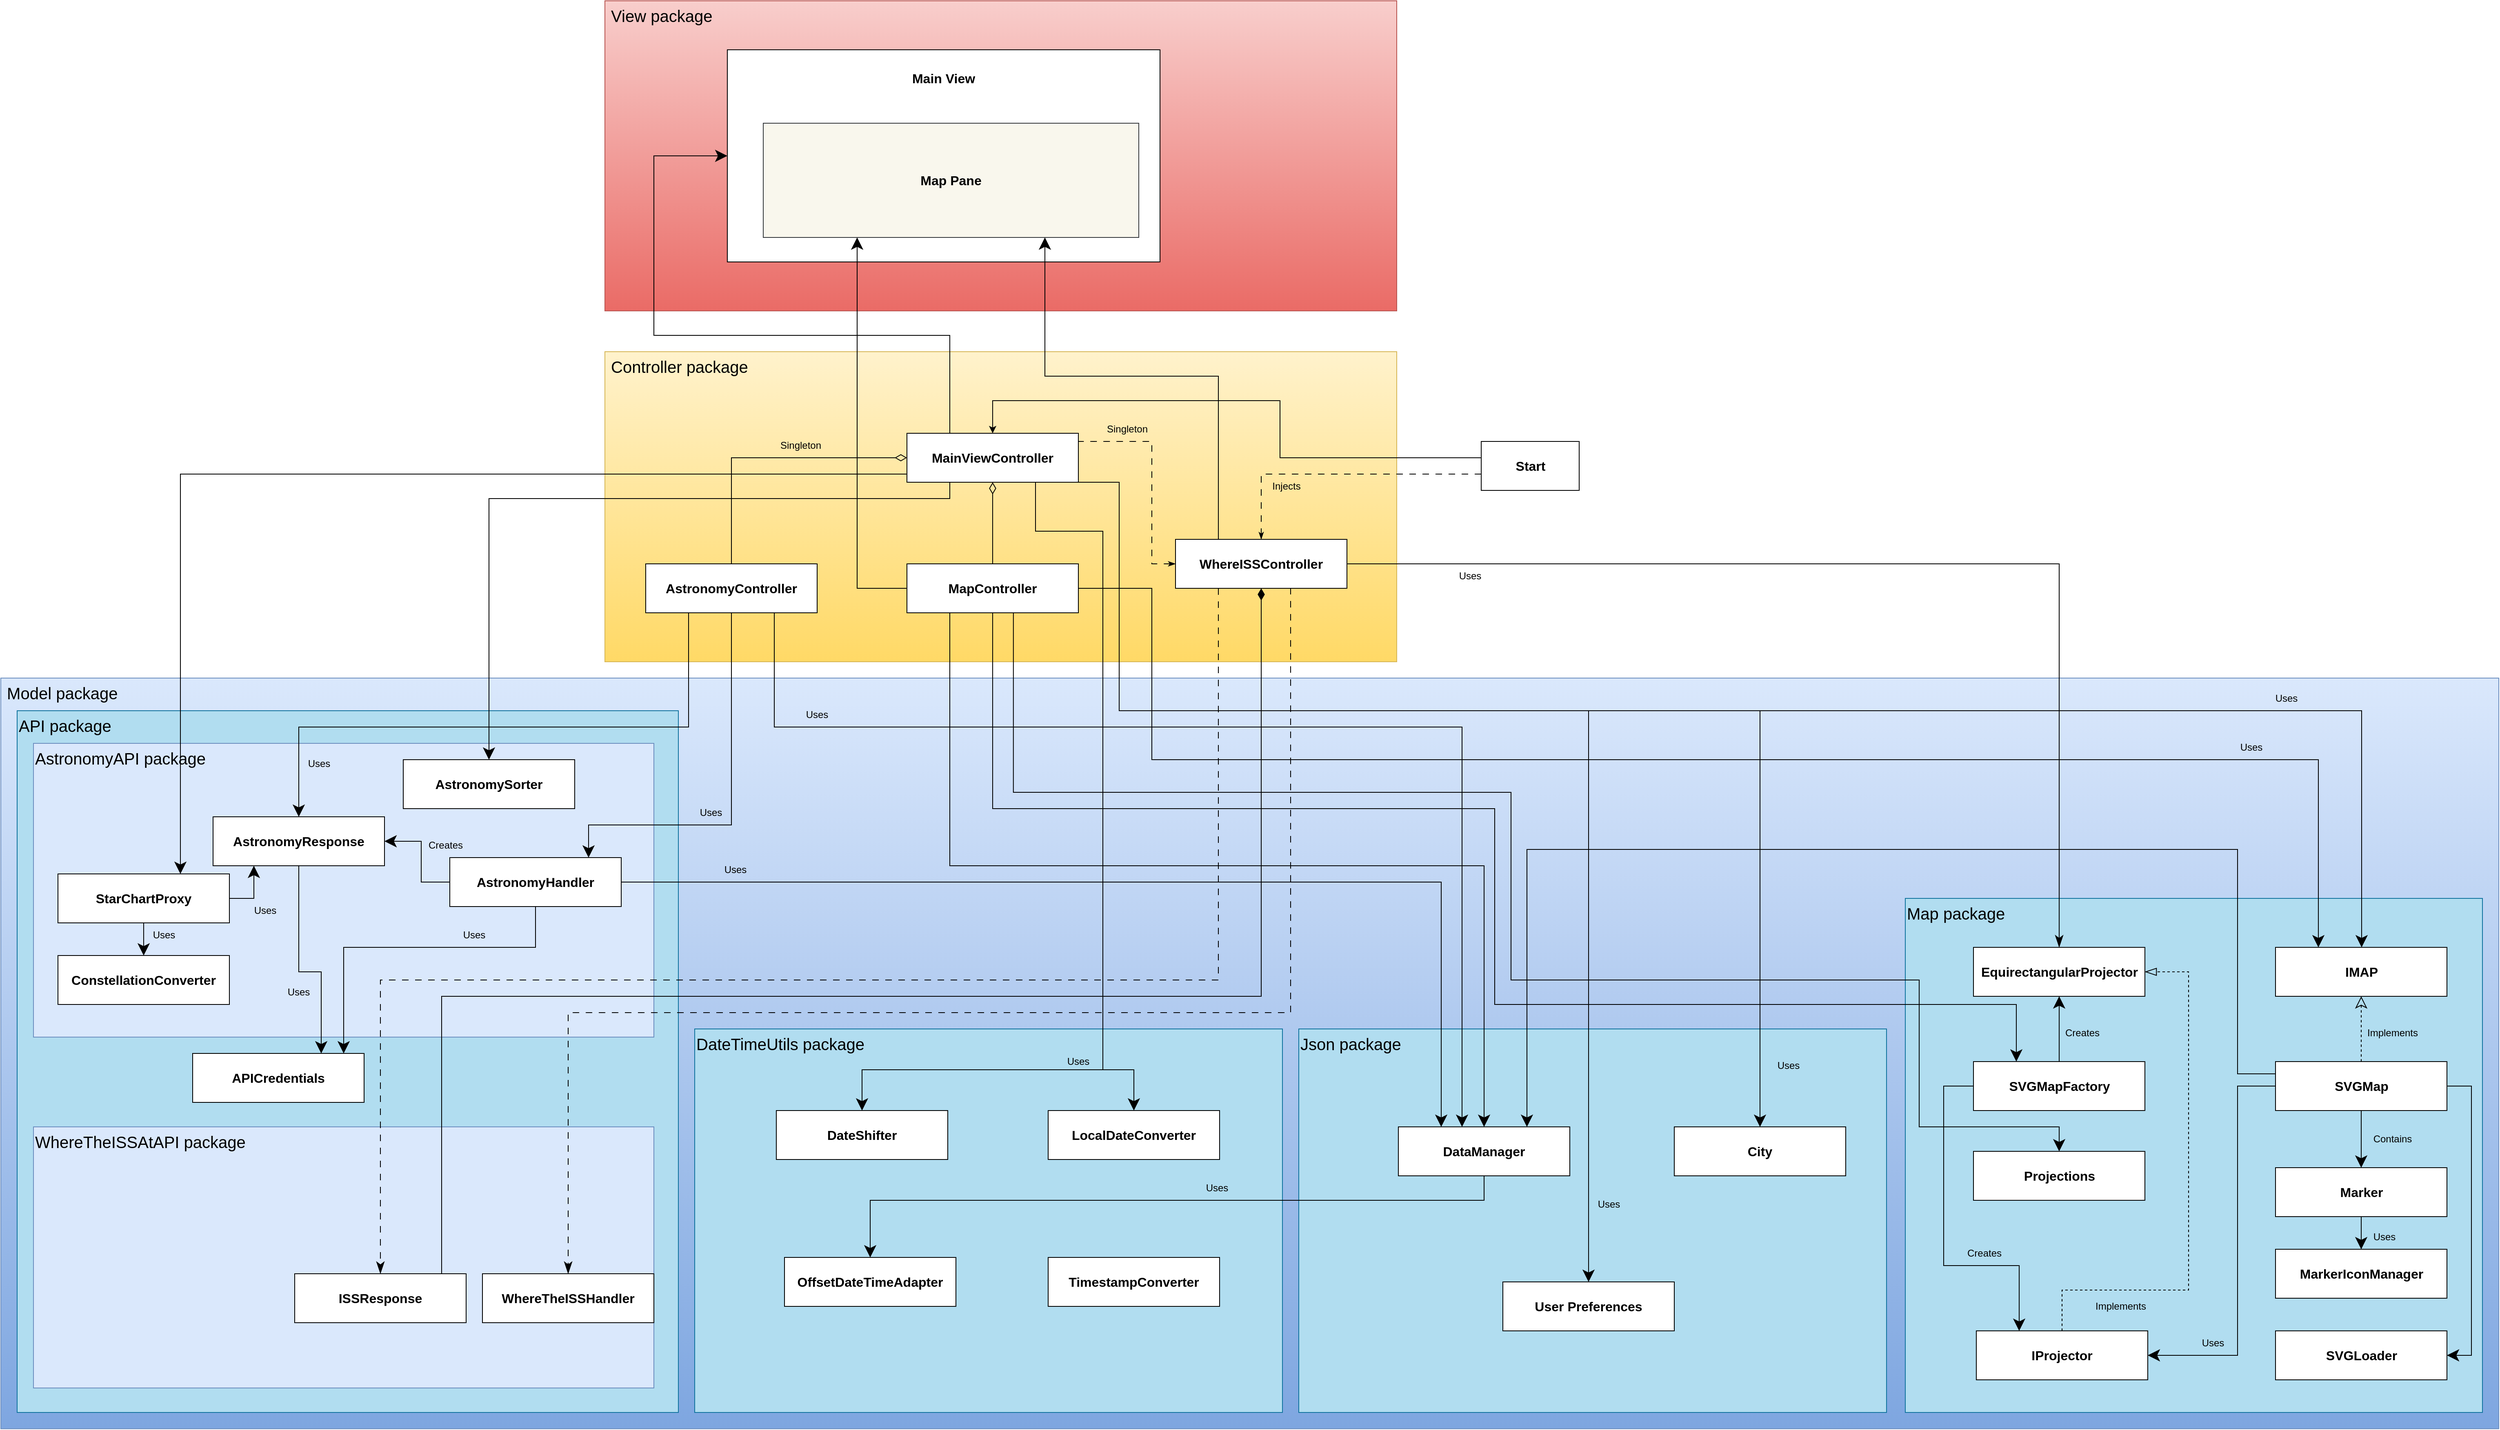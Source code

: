<mxfile version="24.9.3">
  <diagram id="MEBWKTdiZf1di6j_5z3P" name="Page-1">
    <mxGraphModel dx="4766" dy="3326" grid="1" gridSize="10" guides="1" tooltips="1" connect="1" arrows="1" fold="1" page="0" pageScale="1" pageWidth="850" pageHeight="1100" background="none" math="0" shadow="0">
      <root>
        <mxCell id="0" />
        <mxCell id="1" parent="0" />
        <mxCell id="5FIs_FhHzVRv_4ToZX-m-72" value="&lt;font style=&quot;font-size: 20px;&quot;&gt;&amp;nbsp;View package&lt;/font&gt;" style="rounded=0;whiteSpace=wrap;html=1;align=left;verticalAlign=top;fillColor=#f8cecc;strokeColor=#b85450;gradientColor=#ea6b66;" vertex="1" parent="1">
          <mxGeometry x="240" y="-870" width="970" height="380" as="geometry" />
        </mxCell>
        <mxCell id="5FIs_FhHzVRv_4ToZX-m-73" value="&lt;div&gt;&lt;font style=&quot;font-size: 16px;&quot;&gt;&lt;b&gt;&lt;br&gt;&lt;/b&gt;&lt;/font&gt;&lt;/div&gt;&lt;font style=&quot;font-size: 16px;&quot;&gt;&lt;b&gt;&lt;div&gt;&lt;b style=&quot;background-color: initial;&quot;&gt;Main View&lt;/b&gt;&lt;/div&gt;&lt;/b&gt;&lt;/font&gt;" style="rounded=0;whiteSpace=wrap;html=1;verticalAlign=top;" vertex="1" parent="1">
          <mxGeometry x="390" y="-810" width="530" height="260" as="geometry" />
        </mxCell>
        <mxCell id="5FIs_FhHzVRv_4ToZX-m-74" value="&lt;font style=&quot;font-size: 16px;&quot;&gt;&lt;b&gt;Map Pane&lt;/b&gt;&lt;/font&gt;" style="rounded=0;whiteSpace=wrap;html=1;verticalAlign=middle;fillColor=#f9f7ed;strokeColor=#36393d;" vertex="1" parent="1">
          <mxGeometry x="434" y="-720" width="460" height="140" as="geometry" />
        </mxCell>
        <mxCell id="5FIs_FhHzVRv_4ToZX-m-20" value="&lt;font style=&quot;font-size: 20px;&quot;&gt;&amp;nbsp;Model package&lt;/font&gt;" style="rounded=0;whiteSpace=wrap;html=1;align=left;verticalAlign=top;fillColor=#dae8fc;strokeColor=#6c8ebf;gradientColor=#7ea6e0;" vertex="1" parent="1">
          <mxGeometry x="-500" y="-40" width="3060" height="920" as="geometry" />
        </mxCell>
        <mxCell id="5FIs_FhHzVRv_4ToZX-m-24" value="&lt;font style=&quot;font-size: 20px;&quot;&gt;API package&lt;/font&gt;" style="rounded=0;whiteSpace=wrap;html=1;align=left;verticalAlign=top;fillColor=#b1ddf0;strokeColor=#10739e;" vertex="1" parent="1">
          <mxGeometry x="-480" width="810" height="860" as="geometry" />
        </mxCell>
        <mxCell id="5FIs_FhHzVRv_4ToZX-m-25" value="&lt;font style=&quot;font-size: 20px;&quot;&gt;WhereTheISSAtAPI package&lt;/font&gt;" style="rounded=0;whiteSpace=wrap;html=1;align=left;verticalAlign=top;fillColor=#dae8fc;strokeColor=#6c8ebf;" vertex="1" parent="1">
          <mxGeometry x="-460" y="510" width="760" height="320" as="geometry" />
        </mxCell>
        <mxCell id="5FIs_FhHzVRv_4ToZX-m-26" value="&lt;font style=&quot;font-size: 20px;&quot;&gt;AstronomyAPI package&lt;/font&gt;" style="rounded=0;whiteSpace=wrap;html=1;align=left;verticalAlign=top;fillColor=#dae8fc;strokeColor=#6c8ebf;" vertex="1" parent="1">
          <mxGeometry x="-460" y="40" width="760" height="360" as="geometry" />
        </mxCell>
        <mxCell id="5FIs_FhHzVRv_4ToZX-m-21" value="&lt;font style=&quot;font-size: 20px;&quot;&gt;Map package&lt;/font&gt;" style="rounded=0;whiteSpace=wrap;html=1;align=left;verticalAlign=top;fillColor=#b1ddf0;strokeColor=#10739e;" vertex="1" parent="1">
          <mxGeometry x="1833" y="230" width="707" height="630" as="geometry" />
        </mxCell>
        <mxCell id="5FIs_FhHzVRv_4ToZX-m-22" value="&lt;font style=&quot;font-size: 20px;&quot;&gt;Json package&lt;/font&gt;" style="rounded=0;whiteSpace=wrap;html=1;align=left;verticalAlign=top;fillColor=#b1ddf0;strokeColor=#10739e;" vertex="1" parent="1">
          <mxGeometry x="1090" y="390" width="720" height="470" as="geometry" />
        </mxCell>
        <mxCell id="5FIs_FhHzVRv_4ToZX-m-23" value="&lt;font style=&quot;font-size: 20px;&quot;&gt;DateTimeUtils package&lt;/font&gt;" style="rounded=0;whiteSpace=wrap;html=1;align=left;verticalAlign=top;fillColor=#b1ddf0;strokeColor=#10739e;" vertex="1" parent="1">
          <mxGeometry x="350" y="390" width="720" height="470" as="geometry" />
        </mxCell>
        <mxCell id="5FIs_FhHzVRv_4ToZX-m-14" value="&lt;font style=&quot;font-size: 20px;&quot;&gt;&amp;nbsp;Controller package&lt;/font&gt;" style="rounded=0;whiteSpace=wrap;html=1;align=left;verticalAlign=top;fillColor=#fff2cc;strokeColor=#d6b656;gradientColor=#ffd966;" vertex="1" parent="1">
          <mxGeometry x="240" y="-440" width="970" height="380" as="geometry" />
        </mxCell>
        <mxCell id="5FIs_FhHzVRv_4ToZX-m-5" style="edgeStyle=orthogonalEdgeStyle;rounded=0;orthogonalLoop=1;jettySize=auto;html=1;entryX=0.5;entryY=0;entryDx=0;entryDy=0;" edge="1" parent="1" source="5FIs_FhHzVRv_4ToZX-m-2" target="5FIs_FhHzVRv_4ToZX-m-3">
          <mxGeometry relative="1" as="geometry">
            <Array as="points">
              <mxPoint x="1067" y="-310" />
              <mxPoint x="1067" y="-380" />
              <mxPoint x="715" y="-380" />
            </Array>
          </mxGeometry>
        </mxCell>
        <mxCell id="5FIs_FhHzVRv_4ToZX-m-6" style="edgeStyle=orthogonalEdgeStyle;rounded=0;orthogonalLoop=1;jettySize=auto;html=1;entryX=0.5;entryY=0;entryDx=0;entryDy=0;dashed=1;dashPattern=8 8;endArrow=classicThin;endFill=1;" edge="1" parent="1" source="5FIs_FhHzVRv_4ToZX-m-2" target="5FIs_FhHzVRv_4ToZX-m-4">
          <mxGeometry relative="1" as="geometry">
            <Array as="points">
              <mxPoint x="1044" y="-290" />
            </Array>
          </mxGeometry>
        </mxCell>
        <mxCell id="5FIs_FhHzVRv_4ToZX-m-2" value="&lt;font style=&quot;font-size: 16px;&quot;&gt;&lt;b&gt;Start&lt;/b&gt;&lt;/font&gt;" style="rounded=0;whiteSpace=wrap;html=1;" vertex="1" parent="1">
          <mxGeometry x="1313.5" y="-330" width="120" height="60" as="geometry" />
        </mxCell>
        <mxCell id="5FIs_FhHzVRv_4ToZX-m-62" style="edgeStyle=orthogonalEdgeStyle;shape=connector;rounded=0;orthogonalLoop=1;jettySize=auto;html=1;exitX=0;exitY=0.75;exitDx=0;exitDy=0;strokeColor=default;align=center;verticalAlign=middle;fontFamily=Helvetica;fontSize=11;fontColor=default;labelBackgroundColor=default;startSize=12;endArrow=classic;endFill=1;endSize=12;" edge="1" parent="1" source="5FIs_FhHzVRv_4ToZX-m-3" target="5FIs_FhHzVRv_4ToZX-m-38">
          <mxGeometry relative="1" as="geometry">
            <Array as="points">
              <mxPoint x="610" y="-290" />
              <mxPoint x="-280" y="-290" />
            </Array>
          </mxGeometry>
        </mxCell>
        <mxCell id="5FIs_FhHzVRv_4ToZX-m-64" style="edgeStyle=orthogonalEdgeStyle;shape=connector;rounded=0;orthogonalLoop=1;jettySize=auto;html=1;exitX=0.25;exitY=1;exitDx=0;exitDy=0;entryX=0.5;entryY=0;entryDx=0;entryDy=0;strokeColor=default;align=center;verticalAlign=middle;fontFamily=Helvetica;fontSize=11;fontColor=default;labelBackgroundColor=default;startSize=12;endArrow=classic;endFill=1;endSize=12;" edge="1" parent="1" source="5FIs_FhHzVRv_4ToZX-m-3" target="5FIs_FhHzVRv_4ToZX-m-37">
          <mxGeometry relative="1" as="geometry">
            <Array as="points">
              <mxPoint x="663" y="-260" />
              <mxPoint x="98" y="-260" />
            </Array>
          </mxGeometry>
        </mxCell>
        <mxCell id="5FIs_FhHzVRv_4ToZX-m-69" style="edgeStyle=orthogonalEdgeStyle;shape=connector;rounded=0;orthogonalLoop=1;jettySize=auto;html=1;exitX=0.75;exitY=1;exitDx=0;exitDy=0;entryX=0.5;entryY=0;entryDx=0;entryDy=0;strokeColor=default;align=center;verticalAlign=middle;fontFamily=Helvetica;fontSize=11;fontColor=default;labelBackgroundColor=default;startSize=12;endArrow=classic;endFill=1;endSize=12;" edge="1" parent="1" source="5FIs_FhHzVRv_4ToZX-m-3" target="5FIs_FhHzVRv_4ToZX-m-65">
          <mxGeometry relative="1" as="geometry">
            <Array as="points">
              <mxPoint x="768" y="-220" />
              <mxPoint x="850" y="-220" />
              <mxPoint x="850" y="440" />
              <mxPoint x="555" y="440" />
            </Array>
          </mxGeometry>
        </mxCell>
        <mxCell id="5FIs_FhHzVRv_4ToZX-m-70" style="edgeStyle=orthogonalEdgeStyle;shape=connector;rounded=0;orthogonalLoop=1;jettySize=auto;html=1;exitX=0.75;exitY=1;exitDx=0;exitDy=0;entryX=0.5;entryY=0;entryDx=0;entryDy=0;strokeColor=default;align=center;verticalAlign=middle;fontFamily=Helvetica;fontSize=11;fontColor=default;labelBackgroundColor=default;startSize=12;endArrow=classic;endFill=1;endSize=12;" edge="1" parent="1" source="5FIs_FhHzVRv_4ToZX-m-3" target="5FIs_FhHzVRv_4ToZX-m-66">
          <mxGeometry relative="1" as="geometry">
            <Array as="points">
              <mxPoint x="768" y="-220" />
              <mxPoint x="850" y="-220" />
              <mxPoint x="850" y="440" />
              <mxPoint x="888" y="440" />
            </Array>
          </mxGeometry>
        </mxCell>
        <mxCell id="5FIs_FhHzVRv_4ToZX-m-77" style="edgeStyle=orthogonalEdgeStyle;shape=connector;rounded=0;orthogonalLoop=1;jettySize=auto;html=1;exitX=1;exitY=1;exitDx=0;exitDy=0;entryX=0.5;entryY=0;entryDx=0;entryDy=0;strokeColor=default;align=center;verticalAlign=middle;fontFamily=Helvetica;fontSize=11;fontColor=default;labelBackgroundColor=default;startSize=12;endArrow=classic;endFill=1;endSize=12;" edge="1" parent="1" source="5FIs_FhHzVRv_4ToZX-m-3" target="5FIs_FhHzVRv_4ToZX-m-76">
          <mxGeometry relative="1" as="geometry">
            <Array as="points">
              <mxPoint x="870" y="-280" />
              <mxPoint x="870" />
              <mxPoint x="1655" />
            </Array>
          </mxGeometry>
        </mxCell>
        <mxCell id="5FIs_FhHzVRv_4ToZX-m-79" style="edgeStyle=orthogonalEdgeStyle;shape=connector;rounded=0;orthogonalLoop=1;jettySize=auto;html=1;exitX=1;exitY=1;exitDx=0;exitDy=0;entryX=0.5;entryY=0;entryDx=0;entryDy=0;strokeColor=default;align=center;verticalAlign=middle;fontFamily=Helvetica;fontSize=11;fontColor=default;labelBackgroundColor=default;startSize=12;endArrow=classic;endFill=1;endSize=12;" edge="1" parent="1" source="5FIs_FhHzVRv_4ToZX-m-3" target="5FIs_FhHzVRv_4ToZX-m-78">
          <mxGeometry relative="1" as="geometry">
            <Array as="points">
              <mxPoint x="870" y="-280" />
              <mxPoint x="870" />
              <mxPoint x="1445" />
            </Array>
          </mxGeometry>
        </mxCell>
        <mxCell id="5FIs_FhHzVRv_4ToZX-m-93" style="edgeStyle=orthogonalEdgeStyle;shape=connector;rounded=0;orthogonalLoop=1;jettySize=auto;html=1;exitX=1;exitY=1;exitDx=0;exitDy=0;strokeColor=default;align=center;verticalAlign=middle;fontFamily=Helvetica;fontSize=11;fontColor=default;labelBackgroundColor=default;startSize=12;endArrow=classic;endFill=1;endSize=12;" edge="1" parent="1" source="5FIs_FhHzVRv_4ToZX-m-3" target="5FIs_FhHzVRv_4ToZX-m-80">
          <mxGeometry relative="1" as="geometry">
            <Array as="points">
              <mxPoint x="870" y="-280" />
              <mxPoint x="870" />
              <mxPoint x="2392" />
            </Array>
          </mxGeometry>
        </mxCell>
        <mxCell id="5FIs_FhHzVRv_4ToZX-m-114" style="edgeStyle=orthogonalEdgeStyle;shape=connector;rounded=0;orthogonalLoop=1;jettySize=auto;html=1;exitX=0.25;exitY=0;exitDx=0;exitDy=0;entryX=0;entryY=0.5;entryDx=0;entryDy=0;strokeColor=default;align=center;verticalAlign=middle;fontFamily=Helvetica;fontSize=11;fontColor=default;labelBackgroundColor=default;startSize=12;endArrow=classic;endFill=1;endSize=12;" edge="1" parent="1" source="5FIs_FhHzVRv_4ToZX-m-3" target="5FIs_FhHzVRv_4ToZX-m-73">
          <mxGeometry relative="1" as="geometry">
            <Array as="points">
              <mxPoint x="663" y="-460" />
              <mxPoint x="300" y="-460" />
              <mxPoint x="300" y="-680" />
            </Array>
          </mxGeometry>
        </mxCell>
        <mxCell id="5FIs_FhHzVRv_4ToZX-m-3" value="&lt;font style=&quot;font-size: 16px;&quot;&gt;&lt;b&gt;MainViewController&lt;/b&gt;&lt;/font&gt;" style="rounded=0;whiteSpace=wrap;html=1;" vertex="1" parent="1">
          <mxGeometry x="610" y="-340" width="210" height="60" as="geometry" />
        </mxCell>
        <mxCell id="5FIs_FhHzVRv_4ToZX-m-7" style="edgeStyle=orthogonalEdgeStyle;rounded=0;orthogonalLoop=1;jettySize=auto;html=1;dashed=1;dashPattern=8 8;startArrow=classicThin;startFill=1;endArrow=none;endFill=0;" edge="1" parent="1" source="5FIs_FhHzVRv_4ToZX-m-4" target="5FIs_FhHzVRv_4ToZX-m-3">
          <mxGeometry relative="1" as="geometry">
            <Array as="points">
              <mxPoint x="910" y="-180" />
              <mxPoint x="910" y="-330" />
            </Array>
          </mxGeometry>
        </mxCell>
        <mxCell id="5FIs_FhHzVRv_4ToZX-m-28" style="edgeStyle=orthogonalEdgeStyle;shape=connector;rounded=0;orthogonalLoop=1;jettySize=auto;html=1;exitX=1;exitY=0.5;exitDx=0;exitDy=0;entryX=0.5;entryY=0;entryDx=0;entryDy=0;strokeColor=default;align=center;verticalAlign=middle;fontFamily=Helvetica;fontSize=11;fontColor=default;labelBackgroundColor=default;startSize=12;endArrow=classicThin;endFill=1;endSize=12;" edge="1" parent="1" source="5FIs_FhHzVRv_4ToZX-m-4" target="5FIs_FhHzVRv_4ToZX-m-19">
          <mxGeometry relative="1" as="geometry">
            <Array as="points">
              <mxPoint x="2021" y="-180" />
            </Array>
          </mxGeometry>
        </mxCell>
        <mxCell id="5FIs_FhHzVRv_4ToZX-m-30" style="edgeStyle=orthogonalEdgeStyle;shape=connector;rounded=0;orthogonalLoop=1;jettySize=auto;html=1;exitX=0.25;exitY=1;exitDx=0;exitDy=0;entryX=0.5;entryY=0;entryDx=0;entryDy=0;strokeColor=default;align=center;verticalAlign=middle;fontFamily=Helvetica;fontSize=11;fontColor=default;labelBackgroundColor=default;startSize=12;endArrow=classicThin;endFill=1;endSize=12;dashed=1;dashPattern=8 8;" edge="1" parent="1" source="5FIs_FhHzVRv_4ToZX-m-4" target="5FIs_FhHzVRv_4ToZX-m-18">
          <mxGeometry relative="1" as="geometry">
            <Array as="points">
              <mxPoint x="991" y="330" />
              <mxPoint x="-35" y="330" />
            </Array>
          </mxGeometry>
        </mxCell>
        <mxCell id="5FIs_FhHzVRv_4ToZX-m-32" style="edgeStyle=orthogonalEdgeStyle;shape=connector;rounded=0;orthogonalLoop=1;jettySize=auto;html=1;exitX=0.75;exitY=1;exitDx=0;exitDy=0;entryX=0.5;entryY=0;entryDx=0;entryDy=0;strokeColor=default;align=center;verticalAlign=middle;fontFamily=Helvetica;fontSize=11;fontColor=default;labelBackgroundColor=default;startSize=12;endArrow=classicThin;endFill=1;endSize=12;dashed=1;dashPattern=8 8;" edge="1" parent="1" source="5FIs_FhHzVRv_4ToZX-m-4" target="5FIs_FhHzVRv_4ToZX-m-31">
          <mxGeometry relative="1" as="geometry">
            <Array as="points">
              <mxPoint x="1080" y="-150" />
              <mxPoint x="1080" y="370" />
              <mxPoint x="195" y="370" />
            </Array>
          </mxGeometry>
        </mxCell>
        <mxCell id="5FIs_FhHzVRv_4ToZX-m-116" style="edgeStyle=orthogonalEdgeStyle;shape=connector;rounded=0;orthogonalLoop=1;jettySize=auto;html=1;exitX=0.25;exitY=0;exitDx=0;exitDy=0;entryX=0.75;entryY=1;entryDx=0;entryDy=0;strokeColor=default;align=center;verticalAlign=middle;fontFamily=Helvetica;fontSize=11;fontColor=default;labelBackgroundColor=default;startSize=12;endArrow=classic;endFill=1;endSize=12;" edge="1" parent="1" source="5FIs_FhHzVRv_4ToZX-m-4" target="5FIs_FhHzVRv_4ToZX-m-74">
          <mxGeometry relative="1" as="geometry">
            <Array as="points">
              <mxPoint x="991" y="-410" />
              <mxPoint x="779" y="-410" />
            </Array>
          </mxGeometry>
        </mxCell>
        <mxCell id="5FIs_FhHzVRv_4ToZX-m-4" value="&lt;font style=&quot;font-size: 16px;&quot;&gt;&lt;b&gt;WhereISSController&lt;/b&gt;&lt;/font&gt;" style="rounded=0;whiteSpace=wrap;html=1;" vertex="1" parent="1">
          <mxGeometry x="939" y="-210" width="210" height="60" as="geometry" />
        </mxCell>
        <mxCell id="5FIs_FhHzVRv_4ToZX-m-8" value="Singleton" style="text;html=1;align=center;verticalAlign=middle;whiteSpace=wrap;rounded=0;" vertex="1" parent="1">
          <mxGeometry x="850" y="-360" width="60" height="30" as="geometry" />
        </mxCell>
        <mxCell id="5FIs_FhHzVRv_4ToZX-m-9" value="Injects" style="text;html=1;align=center;verticalAlign=middle;whiteSpace=wrap;rounded=0;" vertex="1" parent="1">
          <mxGeometry x="1045" y="-290" width="60" height="30" as="geometry" />
        </mxCell>
        <mxCell id="5FIs_FhHzVRv_4ToZX-m-12" style="edgeStyle=orthogonalEdgeStyle;rounded=0;orthogonalLoop=1;jettySize=auto;html=1;entryX=0;entryY=0.5;entryDx=0;entryDy=0;endArrow=diamondThin;endFill=0;endSize=12;" edge="1" parent="1" source="5FIs_FhHzVRv_4ToZX-m-10" target="5FIs_FhHzVRv_4ToZX-m-3">
          <mxGeometry relative="1" as="geometry">
            <Array as="points">
              <mxPoint x="395" y="-310" />
            </Array>
          </mxGeometry>
        </mxCell>
        <mxCell id="5FIs_FhHzVRv_4ToZX-m-40" style="edgeStyle=orthogonalEdgeStyle;shape=connector;rounded=0;orthogonalLoop=1;jettySize=auto;html=1;exitX=0.5;exitY=1;exitDx=0;exitDy=0;strokeColor=default;align=center;verticalAlign=middle;fontFamily=Helvetica;fontSize=11;fontColor=default;labelBackgroundColor=default;startSize=12;endArrow=classic;endFill=1;endSize=12;" edge="1" parent="1" source="5FIs_FhHzVRv_4ToZX-m-10" target="5FIs_FhHzVRv_4ToZX-m-35">
          <mxGeometry relative="1" as="geometry">
            <Array as="points">
              <mxPoint x="395" y="140" />
              <mxPoint x="220" y="140" />
            </Array>
          </mxGeometry>
        </mxCell>
        <mxCell id="5FIs_FhHzVRv_4ToZX-m-42" style="edgeStyle=orthogonalEdgeStyle;shape=connector;rounded=0;orthogonalLoop=1;jettySize=auto;html=1;exitX=0.75;exitY=1;exitDx=0;exitDy=0;strokeColor=default;align=center;verticalAlign=middle;fontFamily=Helvetica;fontSize=11;fontColor=default;labelBackgroundColor=default;startSize=12;endArrow=classic;endFill=1;endSize=12;" edge="1" parent="1" source="5FIs_FhHzVRv_4ToZX-m-10" target="5FIs_FhHzVRv_4ToZX-m-41">
          <mxGeometry relative="1" as="geometry">
            <Array as="points">
              <mxPoint x="448" y="20" />
              <mxPoint x="1290" y="20" />
            </Array>
          </mxGeometry>
        </mxCell>
        <mxCell id="5FIs_FhHzVRv_4ToZX-m-43" style="edgeStyle=orthogonalEdgeStyle;shape=connector;rounded=0;orthogonalLoop=1;jettySize=auto;html=1;exitX=0.25;exitY=1;exitDx=0;exitDy=0;entryX=0.5;entryY=0;entryDx=0;entryDy=0;strokeColor=default;align=center;verticalAlign=middle;fontFamily=Helvetica;fontSize=11;fontColor=default;labelBackgroundColor=default;startSize=12;endArrow=classic;endFill=1;endSize=12;" edge="1" parent="1" source="5FIs_FhHzVRv_4ToZX-m-10" target="5FIs_FhHzVRv_4ToZX-m-36">
          <mxGeometry relative="1" as="geometry">
            <Array as="points">
              <mxPoint x="343" y="20" />
              <mxPoint x="-135" y="20" />
            </Array>
          </mxGeometry>
        </mxCell>
        <mxCell id="5FIs_FhHzVRv_4ToZX-m-10" value="&lt;font style=&quot;font-size: 16px;&quot;&gt;&lt;b&gt;AstronomyController&lt;/b&gt;&lt;/font&gt;" style="rounded=0;whiteSpace=wrap;html=1;" vertex="1" parent="1">
          <mxGeometry x="290" y="-180" width="210" height="60" as="geometry" />
        </mxCell>
        <mxCell id="5FIs_FhHzVRv_4ToZX-m-13" style="edgeStyle=orthogonalEdgeStyle;rounded=0;orthogonalLoop=1;jettySize=auto;html=1;entryX=0.5;entryY=1;entryDx=0;entryDy=0;endArrow=diamondThin;endFill=0;endSize=12;" edge="1" parent="1" source="5FIs_FhHzVRv_4ToZX-m-11" target="5FIs_FhHzVRv_4ToZX-m-3">
          <mxGeometry relative="1" as="geometry" />
        </mxCell>
        <mxCell id="5FIs_FhHzVRv_4ToZX-m-107" style="edgeStyle=orthogonalEdgeStyle;shape=connector;rounded=0;orthogonalLoop=1;jettySize=auto;html=1;exitX=0.5;exitY=1;exitDx=0;exitDy=0;entryX=0.25;entryY=0;entryDx=0;entryDy=0;strokeColor=default;align=center;verticalAlign=middle;fontFamily=Helvetica;fontSize=11;fontColor=default;labelBackgroundColor=default;startSize=12;endArrow=classic;endFill=1;endSize=12;" edge="1" parent="1" source="5FIs_FhHzVRv_4ToZX-m-11" target="5FIs_FhHzVRv_4ToZX-m-87">
          <mxGeometry relative="1" as="geometry">
            <Array as="points">
              <mxPoint x="715" y="120" />
              <mxPoint x="1330" y="120" />
              <mxPoint x="1330" y="360" />
              <mxPoint x="1969" y="360" />
            </Array>
          </mxGeometry>
        </mxCell>
        <mxCell id="5FIs_FhHzVRv_4ToZX-m-108" style="edgeStyle=orthogonalEdgeStyle;shape=connector;rounded=0;orthogonalLoop=1;jettySize=auto;html=1;exitX=0.621;exitY=0.972;exitDx=0;exitDy=0;entryX=0.5;entryY=0;entryDx=0;entryDy=0;strokeColor=default;align=center;verticalAlign=middle;fontFamily=Helvetica;fontSize=11;fontColor=default;labelBackgroundColor=default;startSize=12;endArrow=classic;endFill=1;endSize=12;exitPerimeter=0;" edge="1" parent="1" source="5FIs_FhHzVRv_4ToZX-m-11" target="5FIs_FhHzVRv_4ToZX-m-84">
          <mxGeometry relative="1" as="geometry">
            <Array as="points">
              <mxPoint x="740" y="100" />
              <mxPoint x="1350" y="100" />
              <mxPoint x="1350" y="330" />
              <mxPoint x="1850" y="330" />
              <mxPoint x="1850" y="510" />
              <mxPoint x="2022" y="510" />
            </Array>
          </mxGeometry>
        </mxCell>
        <mxCell id="5FIs_FhHzVRv_4ToZX-m-109" style="edgeStyle=orthogonalEdgeStyle;shape=connector;rounded=0;orthogonalLoop=1;jettySize=auto;html=1;exitX=1;exitY=0.5;exitDx=0;exitDy=0;entryX=0.25;entryY=0;entryDx=0;entryDy=0;strokeColor=default;align=center;verticalAlign=middle;fontFamily=Helvetica;fontSize=11;fontColor=default;labelBackgroundColor=default;startSize=12;endArrow=classic;endFill=1;endSize=12;" edge="1" parent="1" source="5FIs_FhHzVRv_4ToZX-m-11" target="5FIs_FhHzVRv_4ToZX-m-80">
          <mxGeometry relative="1" as="geometry">
            <Array as="points">
              <mxPoint x="910" y="-150" />
              <mxPoint x="910" y="60" />
              <mxPoint x="2339" y="60" />
            </Array>
          </mxGeometry>
        </mxCell>
        <mxCell id="5FIs_FhHzVRv_4ToZX-m-110" style="edgeStyle=orthogonalEdgeStyle;shape=connector;rounded=0;orthogonalLoop=1;jettySize=auto;html=1;exitX=0.25;exitY=1;exitDx=0;exitDy=0;entryX=0.5;entryY=0;entryDx=0;entryDy=0;strokeColor=default;align=center;verticalAlign=middle;fontFamily=Helvetica;fontSize=11;fontColor=default;labelBackgroundColor=default;startSize=12;endArrow=classic;endFill=1;endSize=12;" edge="1" parent="1" source="5FIs_FhHzVRv_4ToZX-m-11" target="5FIs_FhHzVRv_4ToZX-m-41">
          <mxGeometry relative="1" as="geometry">
            <Array as="points">
              <mxPoint x="663" y="190" />
              <mxPoint x="1317" y="190" />
            </Array>
          </mxGeometry>
        </mxCell>
        <mxCell id="5FIs_FhHzVRv_4ToZX-m-115" style="edgeStyle=orthogonalEdgeStyle;shape=connector;rounded=0;orthogonalLoop=1;jettySize=auto;html=1;exitX=0;exitY=0.5;exitDx=0;exitDy=0;entryX=0.25;entryY=1;entryDx=0;entryDy=0;strokeColor=default;align=center;verticalAlign=middle;fontFamily=Helvetica;fontSize=11;fontColor=default;labelBackgroundColor=default;startSize=12;endArrow=classic;endFill=1;endSize=12;" edge="1" parent="1" source="5FIs_FhHzVRv_4ToZX-m-11" target="5FIs_FhHzVRv_4ToZX-m-74">
          <mxGeometry relative="1" as="geometry" />
        </mxCell>
        <mxCell id="5FIs_FhHzVRv_4ToZX-m-11" value="&lt;font style=&quot;font-size: 16px;&quot;&gt;&lt;b&gt;MapController&lt;/b&gt;&lt;/font&gt;" style="rounded=0;whiteSpace=wrap;html=1;" vertex="1" parent="1">
          <mxGeometry x="610" y="-180" width="210" height="60" as="geometry" />
        </mxCell>
        <mxCell id="5FIs_FhHzVRv_4ToZX-m-15" style="edgeStyle=orthogonalEdgeStyle;rounded=0;orthogonalLoop=1;jettySize=auto;html=1;exitX=0.5;exitY=1;exitDx=0;exitDy=0;" edge="1" parent="1" source="5FIs_FhHzVRv_4ToZX-m-14" target="5FIs_FhHzVRv_4ToZX-m-14">
          <mxGeometry relative="1" as="geometry" />
        </mxCell>
        <mxCell id="5FIs_FhHzVRv_4ToZX-m-16" value="Singleton" style="text;html=1;align=center;verticalAlign=middle;whiteSpace=wrap;rounded=0;" vertex="1" parent="1">
          <mxGeometry x="450" y="-340" width="60" height="30" as="geometry" />
        </mxCell>
        <mxCell id="5FIs_FhHzVRv_4ToZX-m-27" style="edgeStyle=orthogonalEdgeStyle;rounded=0;orthogonalLoop=1;jettySize=auto;html=1;exitX=0.5;exitY=0;exitDx=0;exitDy=0;entryX=0.5;entryY=1;entryDx=0;entryDy=0;endArrow=diamondThin;endFill=1;endSize=12;startSize=12;" edge="1" parent="1" source="5FIs_FhHzVRv_4ToZX-m-18" target="5FIs_FhHzVRv_4ToZX-m-4">
          <mxGeometry relative="1" as="geometry">
            <Array as="points">
              <mxPoint x="40" y="690" />
              <mxPoint x="40" y="350" />
              <mxPoint x="1044" y="350" />
            </Array>
          </mxGeometry>
        </mxCell>
        <mxCell id="5FIs_FhHzVRv_4ToZX-m-18" value="&lt;font style=&quot;font-size: 16px;&quot;&gt;&lt;b&gt;ISSResponse&lt;/b&gt;&lt;/font&gt;" style="rounded=0;whiteSpace=wrap;html=1;" vertex="1" parent="1">
          <mxGeometry x="-140" y="690" width="210" height="60" as="geometry" />
        </mxCell>
        <mxCell id="5FIs_FhHzVRv_4ToZX-m-19" value="&lt;span style=&quot;font-size: 16px;&quot;&gt;&lt;b&gt;EquirectangularProjector&lt;/b&gt;&lt;/span&gt;" style="rounded=0;whiteSpace=wrap;html=1;" vertex="1" parent="1">
          <mxGeometry x="1916.5" y="290" width="210" height="60" as="geometry" />
        </mxCell>
        <mxCell id="5FIs_FhHzVRv_4ToZX-m-29" value="Uses" style="text;html=1;align=center;verticalAlign=middle;whiteSpace=wrap;rounded=0;" vertex="1" parent="1">
          <mxGeometry x="1270" y="-180" width="60" height="30" as="geometry" />
        </mxCell>
        <mxCell id="5FIs_FhHzVRv_4ToZX-m-31" value="&lt;font style=&quot;font-size: 16px;&quot;&gt;&lt;b&gt;WhereTheISSHandler&lt;/b&gt;&lt;/font&gt;" style="rounded=0;whiteSpace=wrap;html=1;" vertex="1" parent="1">
          <mxGeometry x="90" y="690" width="210" height="60" as="geometry" />
        </mxCell>
        <mxCell id="5FIs_FhHzVRv_4ToZX-m-48" style="edgeStyle=orthogonalEdgeStyle;shape=connector;rounded=0;orthogonalLoop=1;jettySize=auto;html=1;exitX=0.5;exitY=1;exitDx=0;exitDy=0;strokeColor=default;align=center;verticalAlign=middle;fontFamily=Helvetica;fontSize=11;fontColor=default;labelBackgroundColor=default;startSize=12;endArrow=classic;endFill=1;endSize=12;" edge="1" parent="1" source="5FIs_FhHzVRv_4ToZX-m-35" target="5FIs_FhHzVRv_4ToZX-m-47">
          <mxGeometry relative="1" as="geometry">
            <Array as="points">
              <mxPoint x="155" y="290" />
              <mxPoint x="-80" y="290" />
            </Array>
          </mxGeometry>
        </mxCell>
        <mxCell id="5FIs_FhHzVRv_4ToZX-m-49" style="edgeStyle=orthogonalEdgeStyle;shape=connector;rounded=0;orthogonalLoop=1;jettySize=auto;html=1;exitX=0;exitY=0.5;exitDx=0;exitDy=0;entryX=1;entryY=0.5;entryDx=0;entryDy=0;strokeColor=default;align=center;verticalAlign=middle;fontFamily=Helvetica;fontSize=11;fontColor=default;labelBackgroundColor=default;startSize=12;endArrow=classic;endFill=1;endSize=12;" edge="1" parent="1" source="5FIs_FhHzVRv_4ToZX-m-35" target="5FIs_FhHzVRv_4ToZX-m-36">
          <mxGeometry relative="1" as="geometry" />
        </mxCell>
        <mxCell id="5FIs_FhHzVRv_4ToZX-m-51" style="edgeStyle=orthogonalEdgeStyle;shape=connector;rounded=0;orthogonalLoop=1;jettySize=auto;html=1;exitX=1;exitY=0.5;exitDx=0;exitDy=0;entryX=0.25;entryY=0;entryDx=0;entryDy=0;strokeColor=default;align=center;verticalAlign=middle;fontFamily=Helvetica;fontSize=11;fontColor=default;labelBackgroundColor=default;startSize=12;endArrow=classic;endFill=1;endSize=12;" edge="1" parent="1" source="5FIs_FhHzVRv_4ToZX-m-35" target="5FIs_FhHzVRv_4ToZX-m-41">
          <mxGeometry relative="1" as="geometry" />
        </mxCell>
        <mxCell id="5FIs_FhHzVRv_4ToZX-m-35" value="&lt;font style=&quot;font-size: 16px;&quot;&gt;&lt;b&gt;AstronomyHandler&lt;/b&gt;&lt;/font&gt;" style="rounded=0;whiteSpace=wrap;html=1;" vertex="1" parent="1">
          <mxGeometry x="50" y="180" width="210" height="60" as="geometry" />
        </mxCell>
        <mxCell id="5FIs_FhHzVRv_4ToZX-m-53" style="edgeStyle=orthogonalEdgeStyle;shape=connector;rounded=0;orthogonalLoop=1;jettySize=auto;html=1;exitX=0.5;exitY=1;exitDx=0;exitDy=0;entryX=0.75;entryY=0;entryDx=0;entryDy=0;strokeColor=default;align=center;verticalAlign=middle;fontFamily=Helvetica;fontSize=11;fontColor=default;labelBackgroundColor=default;startSize=12;endArrow=classic;endFill=1;endSize=12;" edge="1" parent="1" source="5FIs_FhHzVRv_4ToZX-m-36" target="5FIs_FhHzVRv_4ToZX-m-47">
          <mxGeometry relative="1" as="geometry">
            <Array as="points">
              <mxPoint x="-135" y="320" />
              <mxPoint x="-107" y="320" />
            </Array>
          </mxGeometry>
        </mxCell>
        <mxCell id="5FIs_FhHzVRv_4ToZX-m-36" value="&lt;font style=&quot;font-size: 16px;&quot;&gt;&lt;b&gt;AstronomyResponse&lt;/b&gt;&lt;/font&gt;" style="rounded=0;whiteSpace=wrap;html=1;" vertex="1" parent="1">
          <mxGeometry x="-240" y="130" width="210" height="60" as="geometry" />
        </mxCell>
        <mxCell id="5FIs_FhHzVRv_4ToZX-m-37" value="&lt;font style=&quot;font-size: 16px;&quot;&gt;&lt;b&gt;AstronomySorter&lt;/b&gt;&lt;/font&gt;" style="rounded=0;whiteSpace=wrap;html=1;" vertex="1" parent="1">
          <mxGeometry x="-7" y="60" width="210" height="60" as="geometry" />
        </mxCell>
        <mxCell id="5FIs_FhHzVRv_4ToZX-m-58" style="edgeStyle=orthogonalEdgeStyle;shape=connector;rounded=0;orthogonalLoop=1;jettySize=auto;html=1;strokeColor=default;align=center;verticalAlign=middle;fontFamily=Helvetica;fontSize=11;fontColor=default;labelBackgroundColor=default;startSize=12;endArrow=classic;endFill=1;endSize=12;" edge="1" parent="1" source="5FIs_FhHzVRv_4ToZX-m-38" target="5FIs_FhHzVRv_4ToZX-m-39">
          <mxGeometry relative="1" as="geometry" />
        </mxCell>
        <mxCell id="5FIs_FhHzVRv_4ToZX-m-60" style="edgeStyle=orthogonalEdgeStyle;shape=connector;rounded=0;orthogonalLoop=1;jettySize=auto;html=1;exitX=1;exitY=0.5;exitDx=0;exitDy=0;strokeColor=default;align=center;verticalAlign=middle;fontFamily=Helvetica;fontSize=11;fontColor=default;labelBackgroundColor=default;startSize=12;endArrow=classic;endFill=1;endSize=12;" edge="1" parent="1" source="5FIs_FhHzVRv_4ToZX-m-38" target="5FIs_FhHzVRv_4ToZX-m-36">
          <mxGeometry relative="1" as="geometry">
            <Array as="points">
              <mxPoint x="-190" y="230" />
            </Array>
          </mxGeometry>
        </mxCell>
        <mxCell id="5FIs_FhHzVRv_4ToZX-m-38" value="&lt;span style=&quot;font-size: 16px;&quot;&gt;&lt;b&gt;StarChartProxy&lt;/b&gt;&lt;/span&gt;" style="rounded=0;whiteSpace=wrap;html=1;" vertex="1" parent="1">
          <mxGeometry x="-430" y="200" width="210" height="60" as="geometry" />
        </mxCell>
        <mxCell id="5FIs_FhHzVRv_4ToZX-m-39" value="&lt;span style=&quot;font-size: 16px;&quot;&gt;&lt;b&gt;ConstellationConverter&lt;/b&gt;&lt;/span&gt;" style="rounded=0;whiteSpace=wrap;html=1;" vertex="1" parent="1">
          <mxGeometry x="-430" y="300" width="210" height="60" as="geometry" />
        </mxCell>
        <mxCell id="5FIs_FhHzVRv_4ToZX-m-71" style="edgeStyle=orthogonalEdgeStyle;shape=connector;rounded=0;orthogonalLoop=1;jettySize=auto;html=1;exitX=0.5;exitY=1;exitDx=0;exitDy=0;entryX=0.5;entryY=0;entryDx=0;entryDy=0;strokeColor=default;align=center;verticalAlign=middle;fontFamily=Helvetica;fontSize=11;fontColor=default;labelBackgroundColor=default;startSize=12;endArrow=classic;endFill=1;endSize=12;" edge="1" parent="1" source="5FIs_FhHzVRv_4ToZX-m-41" target="5FIs_FhHzVRv_4ToZX-m-67">
          <mxGeometry relative="1" as="geometry">
            <Array as="points">
              <mxPoint x="1317" y="600" />
              <mxPoint x="565" y="600" />
            </Array>
          </mxGeometry>
        </mxCell>
        <mxCell id="5FIs_FhHzVRv_4ToZX-m-41" value="&lt;font style=&quot;font-size: 16px;&quot;&gt;&lt;b&gt;DataManager&lt;/b&gt;&lt;/font&gt;" style="rounded=0;whiteSpace=wrap;html=1;" vertex="1" parent="1">
          <mxGeometry x="1212" y="510" width="210" height="60" as="geometry" />
        </mxCell>
        <mxCell id="5FIs_FhHzVRv_4ToZX-m-44" value="Uses" style="text;html=1;align=center;verticalAlign=middle;whiteSpace=wrap;rounded=0;" vertex="1" parent="1">
          <mxGeometry x="470" y="-10" width="60" height="30" as="geometry" />
        </mxCell>
        <mxCell id="5FIs_FhHzVRv_4ToZX-m-45" value="Uses" style="text;html=1;align=center;verticalAlign=middle;whiteSpace=wrap;rounded=0;" vertex="1" parent="1">
          <mxGeometry x="340" y="110" width="60" height="30" as="geometry" />
        </mxCell>
        <mxCell id="5FIs_FhHzVRv_4ToZX-m-46" value="Uses" style="text;html=1;align=center;verticalAlign=middle;whiteSpace=wrap;rounded=0;" vertex="1" parent="1">
          <mxGeometry x="-140" y="50" width="60" height="30" as="geometry" />
        </mxCell>
        <mxCell id="5FIs_FhHzVRv_4ToZX-m-47" value="&lt;span style=&quot;font-size: 16px;&quot;&gt;&lt;b&gt;APICredentials&lt;/b&gt;&lt;/span&gt;" style="rounded=0;whiteSpace=wrap;html=1;" vertex="1" parent="1">
          <mxGeometry x="-265" y="420" width="210" height="60" as="geometry" />
        </mxCell>
        <mxCell id="5FIs_FhHzVRv_4ToZX-m-50" value="Creates" style="text;html=1;align=center;verticalAlign=middle;whiteSpace=wrap;rounded=0;" vertex="1" parent="1">
          <mxGeometry x="15" y="150" width="60" height="30" as="geometry" />
        </mxCell>
        <mxCell id="5FIs_FhHzVRv_4ToZX-m-52" value="Uses" style="text;html=1;align=center;verticalAlign=middle;whiteSpace=wrap;rounded=0;" vertex="1" parent="1">
          <mxGeometry x="370" y="180" width="60" height="30" as="geometry" />
        </mxCell>
        <mxCell id="5FIs_FhHzVRv_4ToZX-m-54" value="Uses" style="text;html=1;align=center;verticalAlign=middle;whiteSpace=wrap;rounded=0;" vertex="1" parent="1">
          <mxGeometry x="-165" y="330" width="60" height="30" as="geometry" />
        </mxCell>
        <mxCell id="5FIs_FhHzVRv_4ToZX-m-55" value="Uses" style="text;html=1;align=center;verticalAlign=middle;whiteSpace=wrap;rounded=0;" vertex="1" parent="1">
          <mxGeometry x="50" y="260" width="60" height="30" as="geometry" />
        </mxCell>
        <mxCell id="5FIs_FhHzVRv_4ToZX-m-59" value="Uses" style="text;html=1;align=center;verticalAlign=middle;whiteSpace=wrap;rounded=0;" vertex="1" parent="1">
          <mxGeometry x="-330" y="260" width="60" height="30" as="geometry" />
        </mxCell>
        <mxCell id="5FIs_FhHzVRv_4ToZX-m-61" value="Uses" style="text;html=1;align=center;verticalAlign=middle;whiteSpace=wrap;rounded=0;" vertex="1" parent="1">
          <mxGeometry x="-206.5" y="230" width="60" height="30" as="geometry" />
        </mxCell>
        <mxCell id="5FIs_FhHzVRv_4ToZX-m-65" value="&lt;font style=&quot;font-size: 16px;&quot;&gt;&lt;b&gt;DateShifter&lt;/b&gt;&lt;/font&gt;" style="rounded=0;whiteSpace=wrap;html=1;" vertex="1" parent="1">
          <mxGeometry x="450" y="490" width="210" height="60" as="geometry" />
        </mxCell>
        <mxCell id="5FIs_FhHzVRv_4ToZX-m-66" value="&lt;font style=&quot;font-size: 16px;&quot;&gt;&lt;b&gt;LocalDateConverter&lt;/b&gt;&lt;/font&gt;" style="rounded=0;whiteSpace=wrap;html=1;" vertex="1" parent="1">
          <mxGeometry x="783" y="490" width="210" height="60" as="geometry" />
        </mxCell>
        <mxCell id="5FIs_FhHzVRv_4ToZX-m-67" value="&lt;font style=&quot;font-size: 16px;&quot;&gt;&lt;b&gt;OffsetDateTimeAdapter&lt;/b&gt;&lt;/font&gt;" style="rounded=0;whiteSpace=wrap;html=1;" vertex="1" parent="1">
          <mxGeometry x="460" y="670" width="210" height="60" as="geometry" />
        </mxCell>
        <mxCell id="5FIs_FhHzVRv_4ToZX-m-68" value="&lt;font style=&quot;font-size: 16px;&quot;&gt;&lt;b&gt;TimestampConverter&lt;/b&gt;&lt;/font&gt;" style="rounded=0;whiteSpace=wrap;html=1;" vertex="1" parent="1">
          <mxGeometry x="783" y="670" width="210" height="60" as="geometry" />
        </mxCell>
        <mxCell id="5FIs_FhHzVRv_4ToZX-m-76" value="&lt;font style=&quot;font-size: 16px;&quot;&gt;&lt;b&gt;City&lt;/b&gt;&lt;/font&gt;" style="rounded=0;whiteSpace=wrap;html=1;" vertex="1" parent="1">
          <mxGeometry x="1550" y="510" width="210" height="60" as="geometry" />
        </mxCell>
        <mxCell id="5FIs_FhHzVRv_4ToZX-m-78" value="&lt;font style=&quot;font-size: 16px;&quot;&gt;&lt;b&gt;User Preferences&lt;/b&gt;&lt;/font&gt;" style="rounded=0;whiteSpace=wrap;html=1;" vertex="1" parent="1">
          <mxGeometry x="1340" y="700" width="210" height="60" as="geometry" />
        </mxCell>
        <mxCell id="5FIs_FhHzVRv_4ToZX-m-80" value="&lt;span style=&quot;font-size: 16px;&quot;&gt;&lt;b&gt;IMAP&lt;/b&gt;&lt;/span&gt;" style="rounded=0;whiteSpace=wrap;html=1;" vertex="1" parent="1">
          <mxGeometry x="2286.5" y="290" width="210" height="60" as="geometry" />
        </mxCell>
        <mxCell id="5FIs_FhHzVRv_4ToZX-m-81" value="&lt;span style=&quot;font-size: 16px;&quot;&gt;&lt;b&gt;IProjector&lt;/b&gt;&lt;/span&gt;" style="rounded=0;whiteSpace=wrap;html=1;" vertex="1" parent="1">
          <mxGeometry x="1920" y="760" width="210" height="60" as="geometry" />
        </mxCell>
        <mxCell id="5FIs_FhHzVRv_4ToZX-m-112" style="edgeStyle=orthogonalEdgeStyle;shape=connector;rounded=0;orthogonalLoop=1;jettySize=auto;html=1;exitX=0.5;exitY=1;exitDx=0;exitDy=0;entryX=0.5;entryY=0;entryDx=0;entryDy=0;strokeColor=default;align=center;verticalAlign=middle;fontFamily=Helvetica;fontSize=11;fontColor=default;labelBackgroundColor=default;startSize=12;endArrow=classic;endFill=1;endSize=12;" edge="1" parent="1" source="5FIs_FhHzVRv_4ToZX-m-82" target="5FIs_FhHzVRv_4ToZX-m-83">
          <mxGeometry relative="1" as="geometry" />
        </mxCell>
        <mxCell id="5FIs_FhHzVRv_4ToZX-m-82" value="&lt;span style=&quot;font-size: 16px;&quot;&gt;&lt;b&gt;Marker&lt;/b&gt;&lt;/span&gt;" style="rounded=0;whiteSpace=wrap;html=1;" vertex="1" parent="1">
          <mxGeometry x="2286.5" y="560" width="210" height="60" as="geometry" />
        </mxCell>
        <mxCell id="5FIs_FhHzVRv_4ToZX-m-83" value="&lt;span style=&quot;font-size: 16px;&quot;&gt;&lt;b&gt;MarkerIconManager&lt;/b&gt;&lt;/span&gt;" style="rounded=0;whiteSpace=wrap;html=1;" vertex="1" parent="1">
          <mxGeometry x="2286.5" y="660" width="210" height="60" as="geometry" />
        </mxCell>
        <mxCell id="5FIs_FhHzVRv_4ToZX-m-94" style="edgeStyle=orthogonalEdgeStyle;shape=connector;rounded=0;orthogonalLoop=1;jettySize=auto;html=1;entryX=1;entryY=0.5;entryDx=0;entryDy=0;strokeColor=default;align=center;verticalAlign=middle;fontFamily=Helvetica;fontSize=11;fontColor=default;labelBackgroundColor=default;startSize=12;endArrow=blockThin;endFill=0;endSize=12;dashed=1;" edge="1" parent="1" source="5FIs_FhHzVRv_4ToZX-m-81" target="5FIs_FhHzVRv_4ToZX-m-19">
          <mxGeometry relative="1" as="geometry">
            <Array as="points">
              <mxPoint x="2025" y="710" />
              <mxPoint x="2180" y="710" />
              <mxPoint x="2180" y="320" />
            </Array>
          </mxGeometry>
        </mxCell>
        <mxCell id="5FIs_FhHzVRv_4ToZX-m-84" value="&lt;span style=&quot;font-size: 16px;&quot;&gt;&lt;b&gt;Projections&lt;/b&gt;&lt;/span&gt;" style="rounded=0;whiteSpace=wrap;html=1;" vertex="1" parent="1">
          <mxGeometry x="1916.5" y="540" width="210" height="60" as="geometry" />
        </mxCell>
        <mxCell id="5FIs_FhHzVRv_4ToZX-m-85" value="&lt;span style=&quot;font-size: 16px;&quot;&gt;&lt;b&gt;SVGLoader&lt;/b&gt;&lt;/span&gt;" style="rounded=0;whiteSpace=wrap;html=1;" vertex="1" parent="1">
          <mxGeometry x="2286.5" y="760" width="210" height="60" as="geometry" />
        </mxCell>
        <mxCell id="5FIs_FhHzVRv_4ToZX-m-91" style="edgeStyle=orthogonalEdgeStyle;shape=connector;rounded=0;orthogonalLoop=1;jettySize=auto;html=1;exitX=0.5;exitY=0;exitDx=0;exitDy=0;entryX=0.5;entryY=1;entryDx=0;entryDy=0;strokeColor=default;align=center;verticalAlign=middle;fontFamily=Helvetica;fontSize=11;fontColor=default;labelBackgroundColor=default;startSize=12;endArrow=classic;endFill=0;endSize=12;dashed=1;" edge="1" parent="1" source="5FIs_FhHzVRv_4ToZX-m-86" target="5FIs_FhHzVRv_4ToZX-m-80">
          <mxGeometry relative="1" as="geometry" />
        </mxCell>
        <mxCell id="5FIs_FhHzVRv_4ToZX-m-99" style="edgeStyle=orthogonalEdgeStyle;shape=connector;rounded=0;orthogonalLoop=1;jettySize=auto;html=1;exitX=0.5;exitY=1;exitDx=0;exitDy=0;strokeColor=default;align=center;verticalAlign=middle;fontFamily=Helvetica;fontSize=11;fontColor=default;labelBackgroundColor=default;startSize=12;endArrow=classic;endFill=1;endSize=12;" edge="1" parent="1" source="5FIs_FhHzVRv_4ToZX-m-86" target="5FIs_FhHzVRv_4ToZX-m-82">
          <mxGeometry relative="1" as="geometry" />
        </mxCell>
        <mxCell id="5FIs_FhHzVRv_4ToZX-m-101" style="edgeStyle=orthogonalEdgeStyle;shape=connector;rounded=0;orthogonalLoop=1;jettySize=auto;html=1;exitX=0;exitY=0.5;exitDx=0;exitDy=0;entryX=1;entryY=0.5;entryDx=0;entryDy=0;strokeColor=default;align=center;verticalAlign=middle;fontFamily=Helvetica;fontSize=11;fontColor=default;labelBackgroundColor=default;startSize=12;endArrow=classic;endFill=1;endSize=12;" edge="1" parent="1" source="5FIs_FhHzVRv_4ToZX-m-86" target="5FIs_FhHzVRv_4ToZX-m-81">
          <mxGeometry relative="1" as="geometry">
            <Array as="points">
              <mxPoint x="2240" y="460" />
              <mxPoint x="2240" y="790" />
            </Array>
          </mxGeometry>
        </mxCell>
        <mxCell id="5FIs_FhHzVRv_4ToZX-m-102" style="edgeStyle=orthogonalEdgeStyle;shape=connector;rounded=0;orthogonalLoop=1;jettySize=auto;html=1;exitX=1;exitY=0.5;exitDx=0;exitDy=0;entryX=1;entryY=0.5;entryDx=0;entryDy=0;strokeColor=default;align=center;verticalAlign=middle;fontFamily=Helvetica;fontSize=11;fontColor=default;labelBackgroundColor=default;startSize=12;endArrow=classic;endFill=1;endSize=12;" edge="1" parent="1" source="5FIs_FhHzVRv_4ToZX-m-86" target="5FIs_FhHzVRv_4ToZX-m-85">
          <mxGeometry relative="1" as="geometry" />
        </mxCell>
        <mxCell id="5FIs_FhHzVRv_4ToZX-m-111" style="edgeStyle=orthogonalEdgeStyle;shape=connector;rounded=0;orthogonalLoop=1;jettySize=auto;html=1;exitX=0;exitY=0.25;exitDx=0;exitDy=0;entryX=0.75;entryY=0;entryDx=0;entryDy=0;strokeColor=default;align=center;verticalAlign=middle;fontFamily=Helvetica;fontSize=11;fontColor=default;labelBackgroundColor=default;startSize=12;endArrow=classic;endFill=1;endSize=12;" edge="1" parent="1" source="5FIs_FhHzVRv_4ToZX-m-86" target="5FIs_FhHzVRv_4ToZX-m-41">
          <mxGeometry relative="1" as="geometry">
            <Array as="points">
              <mxPoint x="2240" y="445" />
              <mxPoint x="2240" y="170" />
              <mxPoint x="1370" y="170" />
            </Array>
          </mxGeometry>
        </mxCell>
        <mxCell id="5FIs_FhHzVRv_4ToZX-m-86" value="&lt;span style=&quot;font-size: 16px;&quot;&gt;&lt;b&gt;SVGMap&lt;/b&gt;&lt;/span&gt;" style="rounded=0;whiteSpace=wrap;html=1;" vertex="1" parent="1">
          <mxGeometry x="2286.5" y="430" width="210" height="60" as="geometry" />
        </mxCell>
        <mxCell id="5FIs_FhHzVRv_4ToZX-m-89" style="edgeStyle=orthogonalEdgeStyle;shape=connector;rounded=0;orthogonalLoop=1;jettySize=auto;html=1;strokeColor=default;align=center;verticalAlign=middle;fontFamily=Helvetica;fontSize=11;fontColor=default;labelBackgroundColor=default;startSize=12;endArrow=classic;endFill=1;endSize=12;" edge="1" parent="1" source="5FIs_FhHzVRv_4ToZX-m-87" target="5FIs_FhHzVRv_4ToZX-m-19">
          <mxGeometry relative="1" as="geometry" />
        </mxCell>
        <mxCell id="5FIs_FhHzVRv_4ToZX-m-103" style="edgeStyle=orthogonalEdgeStyle;shape=connector;rounded=0;orthogonalLoop=1;jettySize=auto;html=1;strokeColor=default;align=center;verticalAlign=middle;fontFamily=Helvetica;fontSize=11;fontColor=default;labelBackgroundColor=default;startSize=12;endArrow=classic;endFill=1;endSize=12;entryX=0.25;entryY=0;entryDx=0;entryDy=0;" edge="1" parent="1" source="5FIs_FhHzVRv_4ToZX-m-87" target="5FIs_FhHzVRv_4ToZX-m-81">
          <mxGeometry relative="1" as="geometry">
            <Array as="points">
              <mxPoint x="1880" y="460" />
              <mxPoint x="1880" y="680" />
              <mxPoint x="1973" y="680" />
            </Array>
          </mxGeometry>
        </mxCell>
        <mxCell id="5FIs_FhHzVRv_4ToZX-m-87" value="&lt;span style=&quot;font-size: 16px;&quot;&gt;&lt;b&gt;SVGMapFactory&lt;/b&gt;&lt;/span&gt;" style="rounded=0;whiteSpace=wrap;html=1;" vertex="1" parent="1">
          <mxGeometry x="1916.5" y="430" width="210" height="60" as="geometry" />
        </mxCell>
        <mxCell id="5FIs_FhHzVRv_4ToZX-m-90" value="Creates" style="text;html=1;align=center;verticalAlign=middle;whiteSpace=wrap;rounded=0;" vertex="1" parent="1">
          <mxGeometry x="2020" y="380" width="60" height="30" as="geometry" />
        </mxCell>
        <mxCell id="5FIs_FhHzVRv_4ToZX-m-92" value="Implements" style="text;html=1;align=center;verticalAlign=middle;whiteSpace=wrap;rounded=0;" vertex="1" parent="1">
          <mxGeometry x="2400" y="380" width="60" height="30" as="geometry" />
        </mxCell>
        <mxCell id="5FIs_FhHzVRv_4ToZX-m-95" value="Implements" style="text;html=1;align=center;verticalAlign=middle;whiteSpace=wrap;rounded=0;" vertex="1" parent="1">
          <mxGeometry x="2066.5" y="715" width="60" height="30" as="geometry" />
        </mxCell>
        <mxCell id="5FIs_FhHzVRv_4ToZX-m-100" value="Contains" style="text;html=1;align=center;verticalAlign=middle;whiteSpace=wrap;rounded=0;" vertex="1" parent="1">
          <mxGeometry x="2400" y="510" width="60" height="30" as="geometry" />
        </mxCell>
        <mxCell id="5FIs_FhHzVRv_4ToZX-m-104" value="Creates" style="text;html=1;align=center;verticalAlign=middle;whiteSpace=wrap;rounded=0;" vertex="1" parent="1">
          <mxGeometry x="1900" y="650" width="60" height="30" as="geometry" />
        </mxCell>
        <mxCell id="5FIs_FhHzVRv_4ToZX-m-118" value="Uses" style="text;html=1;align=center;verticalAlign=middle;whiteSpace=wrap;rounded=0;" vertex="1" parent="1">
          <mxGeometry x="790" y="415" width="60" height="30" as="geometry" />
        </mxCell>
        <mxCell id="5FIs_FhHzVRv_4ToZX-m-119" value="Uses" style="text;html=1;align=center;verticalAlign=middle;whiteSpace=wrap;rounded=0;" vertex="1" parent="1">
          <mxGeometry x="960" y="570" width="60" height="30" as="geometry" />
        </mxCell>
        <mxCell id="5FIs_FhHzVRv_4ToZX-m-120" value="Uses" style="text;html=1;align=center;verticalAlign=middle;whiteSpace=wrap;rounded=0;" vertex="1" parent="1">
          <mxGeometry x="1440" y="590" width="60" height="30" as="geometry" />
        </mxCell>
        <mxCell id="5FIs_FhHzVRv_4ToZX-m-121" value="Uses" style="text;html=1;align=center;verticalAlign=middle;whiteSpace=wrap;rounded=0;" vertex="1" parent="1">
          <mxGeometry x="2180" y="760" width="60" height="30" as="geometry" />
        </mxCell>
        <mxCell id="5FIs_FhHzVRv_4ToZX-m-122" value="Uses" style="text;html=1;align=center;verticalAlign=middle;whiteSpace=wrap;rounded=0;" vertex="1" parent="1">
          <mxGeometry x="2270" y="-30" width="60" height="30" as="geometry" />
        </mxCell>
        <mxCell id="5FIs_FhHzVRv_4ToZX-m-123" value="Uses" style="text;html=1;align=center;verticalAlign=middle;whiteSpace=wrap;rounded=0;" vertex="1" parent="1">
          <mxGeometry x="2226.5" y="30" width="60" height="30" as="geometry" />
        </mxCell>
        <mxCell id="5FIs_FhHzVRv_4ToZX-m-124" value="Uses" style="text;html=1;align=center;verticalAlign=middle;whiteSpace=wrap;rounded=0;" vertex="1" parent="1">
          <mxGeometry x="2390" y="630" width="60" height="30" as="geometry" />
        </mxCell>
        <mxCell id="5FIs_FhHzVRv_4ToZX-m-125" value="Uses" style="text;html=1;align=center;verticalAlign=middle;whiteSpace=wrap;rounded=0;" vertex="1" parent="1">
          <mxGeometry x="1660" y="420" width="60" height="30" as="geometry" />
        </mxCell>
      </root>
    </mxGraphModel>
  </diagram>
</mxfile>
